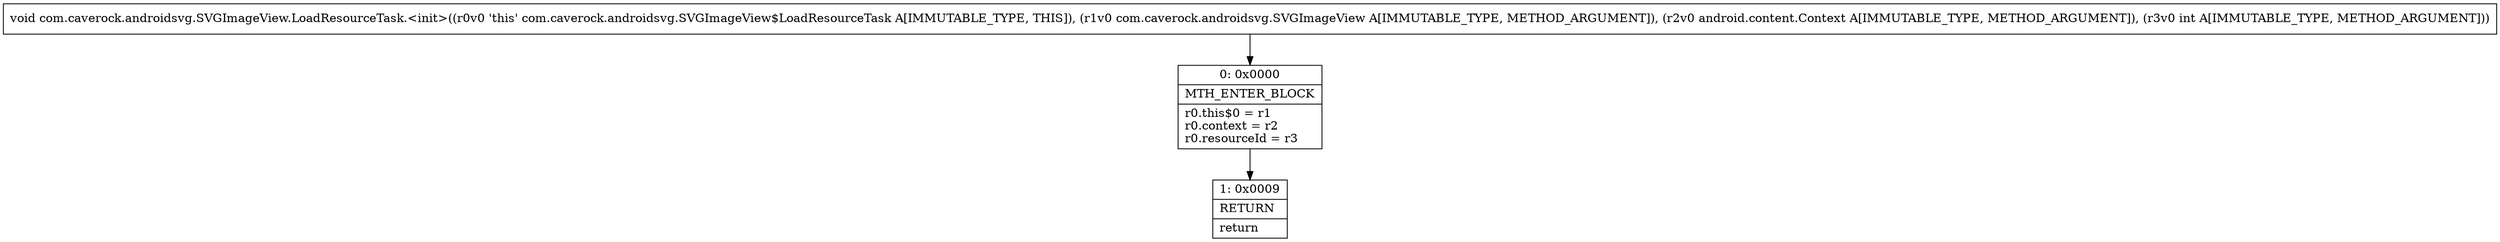 digraph "CFG forcom.caverock.androidsvg.SVGImageView.LoadResourceTask.\<init\>(Lcom\/caverock\/androidsvg\/SVGImageView;Landroid\/content\/Context;I)V" {
Node_0 [shape=record,label="{0\:\ 0x0000|MTH_ENTER_BLOCK\l|r0.this$0 = r1\lr0.context = r2\lr0.resourceId = r3\l}"];
Node_1 [shape=record,label="{1\:\ 0x0009|RETURN\l|return\l}"];
MethodNode[shape=record,label="{void com.caverock.androidsvg.SVGImageView.LoadResourceTask.\<init\>((r0v0 'this' com.caverock.androidsvg.SVGImageView$LoadResourceTask A[IMMUTABLE_TYPE, THIS]), (r1v0 com.caverock.androidsvg.SVGImageView A[IMMUTABLE_TYPE, METHOD_ARGUMENT]), (r2v0 android.content.Context A[IMMUTABLE_TYPE, METHOD_ARGUMENT]), (r3v0 int A[IMMUTABLE_TYPE, METHOD_ARGUMENT])) }"];
MethodNode -> Node_0;
Node_0 -> Node_1;
}

